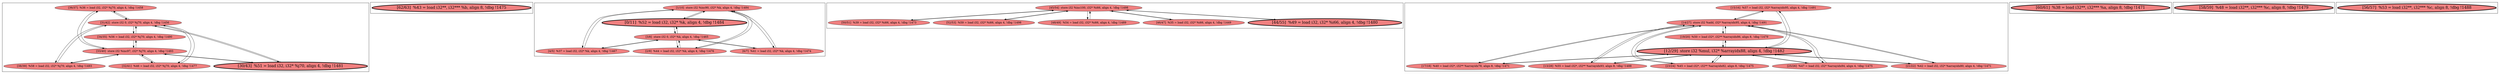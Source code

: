 
digraph G {





subgraph cluster7 {


node2275 [fillcolor=lightcoral,label="[36/37]  %36 = load i32, i32* %j70, align 4, !dbg !1458",shape=ellipse,style=filled ]
node2270 [fillcolor=lightcoral,label="[31/42]  store i32 0, i32* %j70, align 4, !dbg !1456",shape=ellipse,style=filled ]
node2271 [penwidth=3.0,fontsize=20,fillcolor=lightcoral,label="[30/43]  %51 = load i32, i32* %j70, align 4, !dbg !1481",shape=ellipse,style=filled ]
node2269 [fillcolor=lightcoral,label="[38/39]  %58 = load i32, i32* %j70, align 4, !dbg !1493",shape=ellipse,style=filled ]
node2272 [fillcolor=lightcoral,label="[32/41]  %46 = load i32, i32* %j70, align 4, !dbg !1477",shape=ellipse,style=filled ]
node2273 [fillcolor=lightcoral,label="[34/35]  %56 = load i32, i32* %j70, align 4, !dbg !1490",shape=ellipse,style=filled ]
node2274 [fillcolor=lightcoral,label="[33/40]  store i32 %inc97, i32* %j70, align 4, !dbg !1493",shape=ellipse,style=filled ]

node2273->node2274 [ ]
node2274->node2273 [ ]
node2274->node2272 [ ]
node2272->node2270 [ ]
node2270->node2275 [ ]
node2270->node2269 [ ]
node2272->node2274 [ ]
node2270->node2271 [ ]
node2270->node2273 [ ]
node2269->node2274 [ ]
node2275->node2274 [ ]
node2269->node2270 [ ]
node2274->node2269 [ ]
node2274->node2275 [ ]
node2270->node2272 [ ]
node2271->node2274 [ ]
node2273->node2270 [ ]
node2274->node2271 [ ]
node2275->node2270 [ ]
node2271->node2270 [ ]


}

subgraph cluster6 {


node2268 [penwidth=3.0,fontsize=20,fillcolor=lightcoral,label="[62/63]  %43 = load i32**, i32*** %b, align 8, !dbg !1475",shape=ellipse,style=filled ]



}

subgraph cluster0 {


node2249 [fillcolor=lightcoral,label="[1/10]  store i32 %inc90, i32* %k, align 4, !dbg !1484",shape=ellipse,style=filled ]
node2248 [penwidth=3.0,fontsize=20,fillcolor=lightcoral,label="[0/11]  %52 = load i32, i32* %k, align 4, !dbg !1484",shape=ellipse,style=filled ]
node2247 [fillcolor=lightcoral,label="[2/9]  %44 = load i32, i32* %k, align 4, !dbg !1476",shape=ellipse,style=filled ]
node2246 [fillcolor=lightcoral,label="[3/8]  store i32 0, i32* %k, align 4, !dbg !1465",shape=ellipse,style=filled ]
node2244 [fillcolor=lightcoral,label="[6/7]  %41 = load i32, i32* %k, align 4, !dbg !1474",shape=ellipse,style=filled ]
node2245 [fillcolor=lightcoral,label="[4/5]  %37 = load i32, i32* %k, align 4, !dbg !1467",shape=ellipse,style=filled ]

node2245->node2246 [ ]
node2244->node2249 [ ]
node2249->node2244 [ ]
node2244->node2246 [ ]
node2246->node2247 [ ]
node2245->node2249 [ ]
node2249->node2245 [ ]
node2248->node2249 [ ]
node2249->node2248 [ ]
node2246->node2244 [ ]
node2246->node2245 [ ]
node2249->node2247 [ ]
node2248->node2246 [ ]
node2247->node2246 [ ]
node2247->node2249 [ ]
node2246->node2248 [ ]


}

subgraph cluster5 {


node2267 [fillcolor=lightcoral,label="[45/54]  store i32 %inc100, i32* %i66, align 4, !dbg !1498",shape=ellipse,style=filled ]
node2266 [penwidth=3.0,fontsize=20,fillcolor=lightcoral,label="[44/55]  %49 = load i32, i32* %i66, align 4, !dbg !1480",shape=ellipse,style=filled ]
node2264 [fillcolor=lightcoral,label="[50/51]  %39 = load i32, i32* %i66, align 4, !dbg !1473",shape=ellipse,style=filled ]
node2262 [fillcolor=lightcoral,label="[52/53]  %59 = load i32, i32* %i66, align 4, !dbg !1498",shape=ellipse,style=filled ]
node2265 [fillcolor=lightcoral,label="[48/49]  %54 = load i32, i32* %i66, align 4, !dbg !1489",shape=ellipse,style=filled ]
node2263 [fillcolor=lightcoral,label="[46/47]  %35 = load i32, i32* %i66, align 4, !dbg !1449",shape=ellipse,style=filled ]

node2266->node2267 [ ]
node2263->node2267 [ ]
node2267->node2264 [ ]
node2264->node2267 [ ]
node2267->node2265 [ ]
node2267->node2266 [ ]
node2267->node2263 [ ]
node2262->node2267 [ ]
node2265->node2267 [ ]
node2267->node2262 [ ]


}

subgraph cluster1 {


node2258 [fillcolor=lightcoral,label="[15/16]  %57 = load i32, i32* %arrayidx95, align 4, !dbg !1491",shape=ellipse,style=filled ]
node2257 [fillcolor=lightcoral,label="[13/28]  %55 = load i32*, i32** %arrayidx93, align 8, !dbg !1488",shape=ellipse,style=filled ]
node2256 [fillcolor=lightcoral,label="[14/27]  store i32 %add, i32* %arrayidx95, align 4, !dbg !1491",shape=ellipse,style=filled ]
node2251 [fillcolor=lightcoral,label="[23/24]  %45 = load i32*, i32** %arrayidx82, align 8, !dbg !1475",shape=ellipse,style=filled ]
node2250 [fillcolor=lightcoral,label="[25/26]  %47 = load i32, i32* %arrayidx84, align 4, !dbg !1475",shape=ellipse,style=filled ]
node2252 [penwidth=3.0,fontsize=20,fillcolor=lightcoral,label="[12/29]  store i32 %mul, i32* %arrayidx88, align 4, !dbg !1482",shape=ellipse,style=filled ]
node2253 [fillcolor=lightcoral,label="[21/22]  %42 = load i32, i32* %arrayidx80, align 4, !dbg !1471",shape=ellipse,style=filled ]
node2254 [fillcolor=lightcoral,label="[17/18]  %40 = load i32*, i32** %arrayidx78, align 8, !dbg !1471",shape=ellipse,style=filled ]
node2255 [fillcolor=lightcoral,label="[19/20]  %50 = load i32*, i32** %arrayidx86, align 8, !dbg !1479",shape=ellipse,style=filled ]

node2254->node2256 [ ]
node2256->node2254 [ ]
node2256->node2253 [ ]
node2257->node2256 [ ]
node2252->node2257 [ ]
node2253->node2256 [ ]
node2255->node2252 [ ]
node2252->node2258 [ ]
node2258->node2252 [ ]
node2251->node2256 [ ]
node2253->node2252 [ ]
node2257->node2252 [ ]
node2256->node2251 [ ]
node2258->node2256 [ ]
node2256->node2255 [ ]
node2250->node2252 [ ]
node2256->node2257 [ ]
node2250->node2256 [ ]
node2256->node2258 [ ]
node2252->node2255 [ ]
node2251->node2252 [ ]
node2252->node2251 [ ]
node2255->node2256 [ ]
node2256->node2250 [ ]
node2252->node2250 [ ]
node2252->node2254 [ ]
node2252->node2253 [ ]
node2254->node2252 [ ]


}

subgraph cluster2 {


node2259 [penwidth=3.0,fontsize=20,fillcolor=lightcoral,label="[60/61]  %38 = load i32**, i32*** %a, align 8, !dbg !1471",shape=ellipse,style=filled ]



}

subgraph cluster3 {


node2260 [penwidth=3.0,fontsize=20,fillcolor=lightcoral,label="[58/59]  %48 = load i32**, i32*** %c, align 8, !dbg !1479",shape=ellipse,style=filled ]



}

subgraph cluster4 {


node2261 [penwidth=3.0,fontsize=20,fillcolor=lightcoral,label="[56/57]  %53 = load i32**, i32*** %c, align 8, !dbg !1488",shape=ellipse,style=filled ]



}

}
